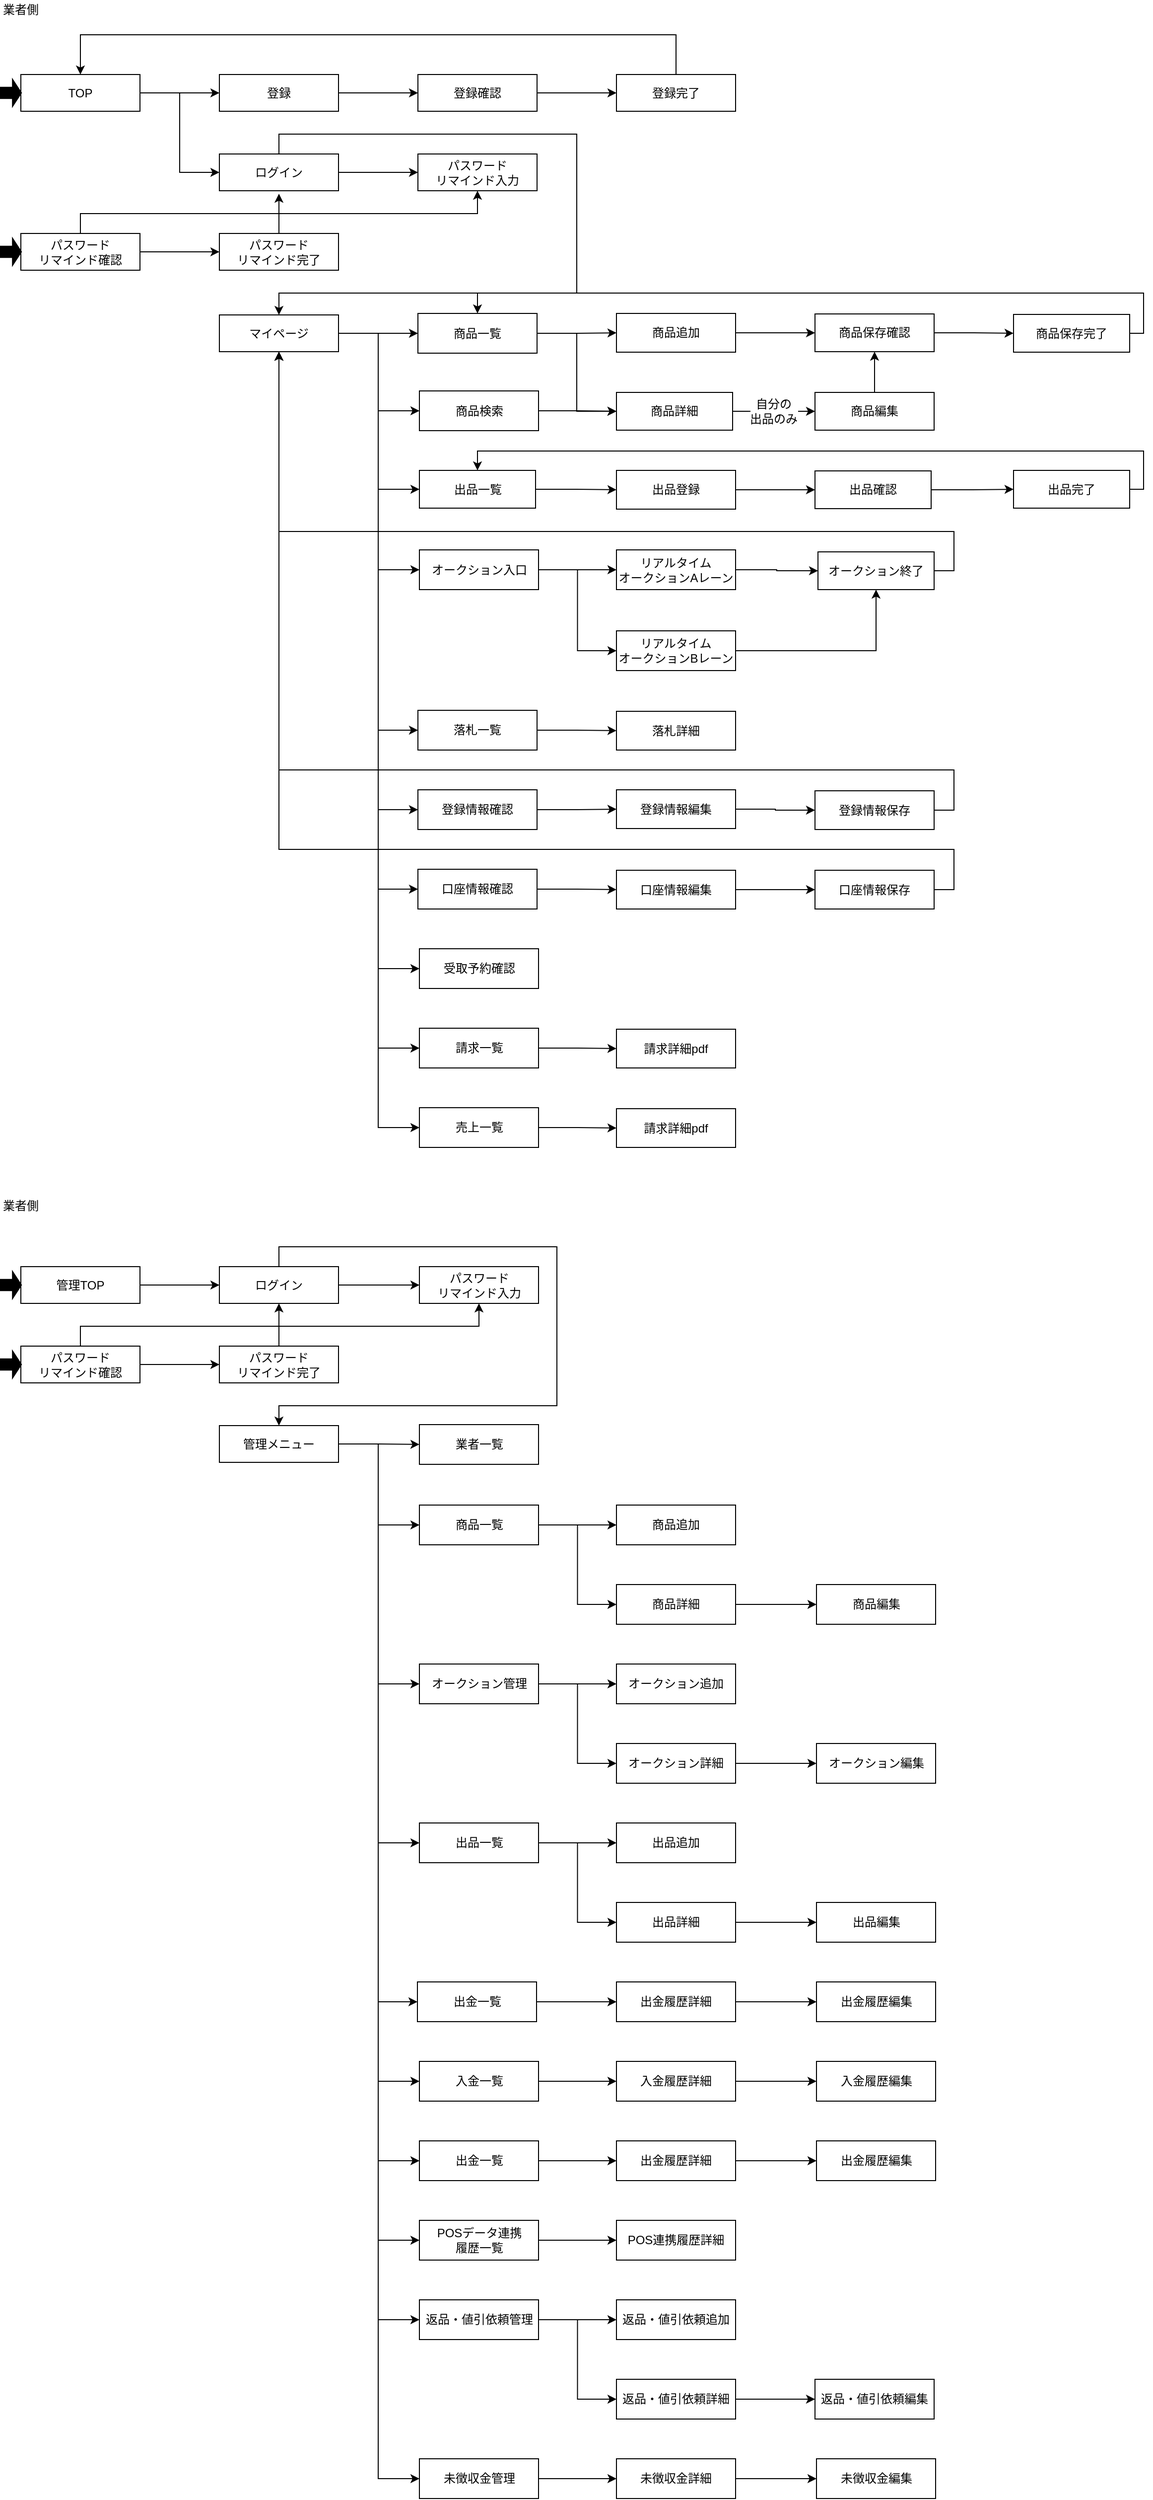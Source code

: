 <mxfile version="11.2.4" type="github" pages="1"><diagram id="y9-AY8FtYVWBIRDVgu3q" name="Page-1"><mxGraphModel dx="1113" dy="754" grid="1" gridSize="10" guides="1" tooltips="1" connect="1" arrows="1" fold="1" page="1" pageScale="1" pageWidth="1169" pageHeight="826" math="0" shadow="0"><root><mxCell id="0"/><mxCell id="1" parent="0"/><mxCell id="uF_Y0B79j9FDdWja12vl-38" style="edgeStyle=orthogonalEdgeStyle;rounded=0;orthogonalLoop=1;jettySize=auto;html=1;entryX=0;entryY=0.5;entryDx=0;entryDy=0;" edge="1" parent="1" source="uF_Y0B79j9FDdWja12vl-1" target="uF_Y0B79j9FDdWja12vl-4"><mxGeometry relative="1" as="geometry"/></mxCell><mxCell id="uF_Y0B79j9FDdWja12vl-55" style="edgeStyle=orthogonalEdgeStyle;rounded=0;orthogonalLoop=1;jettySize=auto;html=1;entryX=0;entryY=0.5;entryDx=0;entryDy=0;" edge="1" parent="1" source="uF_Y0B79j9FDdWja12vl-1" target="uF_Y0B79j9FDdWja12vl-41"><mxGeometry relative="1" as="geometry"><Array as="points"><mxPoint x="400" y="340"/><mxPoint x="400" y="498"/></Array></mxGeometry></mxCell><mxCell id="uF_Y0B79j9FDdWja12vl-66" style="edgeStyle=orthogonalEdgeStyle;rounded=0;orthogonalLoop=1;jettySize=auto;html=1;entryX=0;entryY=0.5;entryDx=0;entryDy=0;" edge="1" parent="1" source="uF_Y0B79j9FDdWja12vl-1" target="uF_Y0B79j9FDdWja12vl-65"><mxGeometry relative="1" as="geometry"><Array as="points"><mxPoint x="400" y="340"/><mxPoint x="400" y="740"/></Array></mxGeometry></mxCell><mxCell id="uF_Y0B79j9FDdWja12vl-79" style="edgeStyle=orthogonalEdgeStyle;rounded=0;orthogonalLoop=1;jettySize=auto;html=1;entryX=0;entryY=0.5;entryDx=0;entryDy=0;" edge="1" parent="1" source="uF_Y0B79j9FDdWja12vl-1" target="uF_Y0B79j9FDdWja12vl-70"><mxGeometry relative="1" as="geometry"><Array as="points"><mxPoint x="400" y="340"/><mxPoint x="400" y="579"/></Array></mxGeometry></mxCell><mxCell id="uF_Y0B79j9FDdWja12vl-81" style="edgeStyle=orthogonalEdgeStyle;rounded=0;orthogonalLoop=1;jettySize=auto;html=1;entryX=0;entryY=0.5;entryDx=0;entryDy=0;" edge="1" parent="1" source="uF_Y0B79j9FDdWja12vl-1" target="uF_Y0B79j9FDdWja12vl-80"><mxGeometry relative="1" as="geometry"/></mxCell><mxCell id="uF_Y0B79j9FDdWja12vl-93" style="edgeStyle=orthogonalEdgeStyle;rounded=0;orthogonalLoop=1;jettySize=auto;html=1;entryX=0;entryY=0.5;entryDx=0;entryDy=0;" edge="1" parent="1" source="uF_Y0B79j9FDdWja12vl-1" target="uF_Y0B79j9FDdWja12vl-87"><mxGeometry relative="1" as="geometry"/></mxCell><mxCell id="uF_Y0B79j9FDdWja12vl-99" style="edgeStyle=orthogonalEdgeStyle;rounded=0;orthogonalLoop=1;jettySize=auto;html=1;entryX=0;entryY=0.5;entryDx=0;entryDy=0;" edge="1" parent="1" source="uF_Y0B79j9FDdWja12vl-1" target="uF_Y0B79j9FDdWja12vl-98"><mxGeometry relative="1" as="geometry"><Array as="points"><mxPoint x="400" y="340"/><mxPoint x="400" y="980"/></Array></mxGeometry></mxCell><mxCell id="uF_Y0B79j9FDdWja12vl-103" style="edgeStyle=orthogonalEdgeStyle;rounded=0;orthogonalLoop=1;jettySize=auto;html=1;entryX=0;entryY=0.5;entryDx=0;entryDy=0;" edge="1" parent="1" source="uF_Y0B79j9FDdWja12vl-1" target="uF_Y0B79j9FDdWja12vl-100"><mxGeometry relative="1" as="geometry"><Array as="points"><mxPoint x="400" y="340"/><mxPoint x="400" y="1060"/></Array></mxGeometry></mxCell><mxCell id="uF_Y0B79j9FDdWja12vl-107" style="edgeStyle=orthogonalEdgeStyle;rounded=0;orthogonalLoop=1;jettySize=auto;html=1;entryX=0;entryY=0.5;entryDx=0;entryDy=0;" edge="1" parent="1" source="uF_Y0B79j9FDdWja12vl-1" target="uF_Y0B79j9FDdWja12vl-104"><mxGeometry relative="1" as="geometry"><Array as="points"><mxPoint x="400" y="340"/><mxPoint x="400" y="1140"/></Array></mxGeometry></mxCell><mxCell id="uF_Y0B79j9FDdWja12vl-110" style="edgeStyle=orthogonalEdgeStyle;rounded=0;orthogonalLoop=1;jettySize=auto;html=1;entryX=0;entryY=0.5;entryDx=0;entryDy=0;" edge="1" parent="1" source="uF_Y0B79j9FDdWja12vl-1" target="uF_Y0B79j9FDdWja12vl-108"><mxGeometry relative="1" as="geometry"><Array as="points"><mxPoint x="400" y="340"/><mxPoint x="400" y="419"/></Array></mxGeometry></mxCell><mxCell id="uF_Y0B79j9FDdWja12vl-1" value="マイページ" style="whiteSpace=wrap;html=1;" vertex="1" parent="1"><mxGeometry x="240" y="322" width="120" height="37" as="geometry"/></mxCell><mxCell id="uF_Y0B79j9FDdWja12vl-50" style="edgeStyle=orthogonalEdgeStyle;rounded=0;orthogonalLoop=1;jettySize=auto;html=1;entryX=0;entryY=0.5;entryDx=0;entryDy=0;" edge="1" parent="1" source="uF_Y0B79j9FDdWja12vl-3" target="uF_Y0B79j9FDdWja12vl-49"><mxGeometry relative="1" as="geometry"/></mxCell><mxCell id="uF_Y0B79j9FDdWja12vl-113" value="自分の&lt;br&gt;出品のみ" style="text;html=1;resizable=0;points=[];align=center;verticalAlign=middle;labelBackgroundColor=#ffffff;" vertex="1" connectable="0" parent="uF_Y0B79j9FDdWja12vl-50"><mxGeometry x="0.007" y="-6" relative="1" as="geometry"><mxPoint x="-1" y="-6" as="offset"/></mxGeometry></mxCell><mxCell id="uF_Y0B79j9FDdWja12vl-3" value="商品詳細" style="whiteSpace=wrap;html=1;" vertex="1" parent="1"><mxGeometry x="640" y="400" width="117" height="38" as="geometry"/></mxCell><mxCell id="uF_Y0B79j9FDdWja12vl-39" style="edgeStyle=orthogonalEdgeStyle;rounded=0;orthogonalLoop=1;jettySize=auto;html=1;entryX=0;entryY=0.5;entryDx=0;entryDy=0;" edge="1" parent="1" source="uF_Y0B79j9FDdWja12vl-4" target="uF_Y0B79j9FDdWja12vl-5"><mxGeometry relative="1" as="geometry"/></mxCell><mxCell id="uF_Y0B79j9FDdWja12vl-40" style="edgeStyle=orthogonalEdgeStyle;rounded=0;orthogonalLoop=1;jettySize=auto;html=1;entryX=0;entryY=0.5;entryDx=0;entryDy=0;" edge="1" parent="1" source="uF_Y0B79j9FDdWja12vl-4" target="uF_Y0B79j9FDdWja12vl-3"><mxGeometry relative="1" as="geometry"/></mxCell><mxCell id="uF_Y0B79j9FDdWja12vl-4" value="商品一覧" style="whiteSpace=wrap;html=1;" vertex="1" parent="1"><mxGeometry x="440" y="320.5" width="120" height="40" as="geometry"/></mxCell><mxCell id="uF_Y0B79j9FDdWja12vl-44" style="edgeStyle=orthogonalEdgeStyle;rounded=0;orthogonalLoop=1;jettySize=auto;html=1;entryX=0;entryY=0.5;entryDx=0;entryDy=0;" edge="1" parent="1" source="uF_Y0B79j9FDdWja12vl-5" target="uF_Y0B79j9FDdWja12vl-42"><mxGeometry relative="1" as="geometry"/></mxCell><mxCell id="uF_Y0B79j9FDdWja12vl-5" value="商品追加" style="whiteSpace=wrap;html=1;" vertex="1" parent="1"><mxGeometry x="640" y="320.5" width="120" height="39" as="geometry"/></mxCell><mxCell id="uF_Y0B79j9FDdWja12vl-12" value="業者側" style="text;html=1;resizable=0;points=[];autosize=1;align=left;verticalAlign=top;spacingTop=-4;" vertex="1" parent="1"><mxGeometry x="20" y="5" width="50" height="20" as="geometry"/></mxCell><mxCell id="uF_Y0B79j9FDdWja12vl-25" style="edgeStyle=orthogonalEdgeStyle;rounded=0;orthogonalLoop=1;jettySize=auto;html=1;entryX=0;entryY=0.5;entryDx=0;entryDy=0;" edge="1" parent="1" source="uF_Y0B79j9FDdWja12vl-13" target="uF_Y0B79j9FDdWja12vl-16"><mxGeometry relative="1" as="geometry"/></mxCell><mxCell id="uF_Y0B79j9FDdWja12vl-33" style="edgeStyle=orthogonalEdgeStyle;rounded=0;orthogonalLoop=1;jettySize=auto;html=1;entryX=0.5;entryY=0;entryDx=0;entryDy=0;" edge="1" parent="1" source="uF_Y0B79j9FDdWja12vl-13" target="uF_Y0B79j9FDdWja12vl-1"><mxGeometry relative="1" as="geometry"><Array as="points"><mxPoint x="300" y="140"/><mxPoint x="600" y="140"/><mxPoint x="600" y="300"/><mxPoint x="300" y="300"/></Array></mxGeometry></mxCell><mxCell id="uF_Y0B79j9FDdWja12vl-13" value="ログイン" style="whiteSpace=wrap;html=1;" vertex="1" parent="1"><mxGeometry x="240" y="160" width="120" height="37" as="geometry"/></mxCell><mxCell id="uF_Y0B79j9FDdWja12vl-19" style="edgeStyle=orthogonalEdgeStyle;rounded=0;orthogonalLoop=1;jettySize=auto;html=1;entryX=0;entryY=0.5;entryDx=0;entryDy=0;" edge="1" parent="1" source="uF_Y0B79j9FDdWja12vl-14" target="uF_Y0B79j9FDdWja12vl-17"><mxGeometry relative="1" as="geometry"/></mxCell><mxCell id="uF_Y0B79j9FDdWja12vl-14" value="登録" style="whiteSpace=wrap;html=1;" vertex="1" parent="1"><mxGeometry x="240" y="80" width="120" height="37" as="geometry"/></mxCell><mxCell id="uF_Y0B79j9FDdWja12vl-16" value="パスワード&lt;br&gt;リマインド入力" style="whiteSpace=wrap;html=1;" vertex="1" parent="1"><mxGeometry x="440" y="160" width="120" height="37" as="geometry"/></mxCell><mxCell id="uF_Y0B79j9FDdWja12vl-20" style="edgeStyle=orthogonalEdgeStyle;rounded=0;orthogonalLoop=1;jettySize=auto;html=1;entryX=0;entryY=0.5;entryDx=0;entryDy=0;" edge="1" parent="1" source="uF_Y0B79j9FDdWja12vl-17" target="uF_Y0B79j9FDdWja12vl-18"><mxGeometry relative="1" as="geometry"/></mxCell><mxCell id="uF_Y0B79j9FDdWja12vl-17" value="登録確認" style="whiteSpace=wrap;html=1;" vertex="1" parent="1"><mxGeometry x="440" y="80" width="120" height="37" as="geometry"/></mxCell><mxCell id="uF_Y0B79j9FDdWja12vl-27" style="edgeStyle=orthogonalEdgeStyle;rounded=0;orthogonalLoop=1;jettySize=auto;html=1;entryX=0.5;entryY=0;entryDx=0;entryDy=0;" edge="1" parent="1" source="uF_Y0B79j9FDdWja12vl-18" target="uF_Y0B79j9FDdWja12vl-22"><mxGeometry relative="1" as="geometry"><Array as="points"><mxPoint x="700" y="40"/><mxPoint x="100" y="40"/></Array></mxGeometry></mxCell><mxCell id="uF_Y0B79j9FDdWja12vl-18" value="登録完了" style="whiteSpace=wrap;html=1;" vertex="1" parent="1"><mxGeometry x="640" y="80" width="120" height="37" as="geometry"/></mxCell><mxCell id="uF_Y0B79j9FDdWja12vl-23" style="edgeStyle=orthogonalEdgeStyle;rounded=0;orthogonalLoop=1;jettySize=auto;html=1;entryX=0;entryY=0.5;entryDx=0;entryDy=0;" edge="1" parent="1" source="uF_Y0B79j9FDdWja12vl-22" target="uF_Y0B79j9FDdWja12vl-14"><mxGeometry relative="1" as="geometry"/></mxCell><mxCell id="uF_Y0B79j9FDdWja12vl-24" style="edgeStyle=orthogonalEdgeStyle;rounded=0;orthogonalLoop=1;jettySize=auto;html=1;entryX=0;entryY=0.5;entryDx=0;entryDy=0;" edge="1" parent="1" source="uF_Y0B79j9FDdWja12vl-22" target="uF_Y0B79j9FDdWja12vl-13"><mxGeometry relative="1" as="geometry"/></mxCell><mxCell id="uF_Y0B79j9FDdWja12vl-22" value="TOP" style="whiteSpace=wrap;html=1;" vertex="1" parent="1"><mxGeometry x="40" y="80" width="120" height="37" as="geometry"/></mxCell><mxCell id="uF_Y0B79j9FDdWja12vl-29" style="edgeStyle=orthogonalEdgeStyle;rounded=0;orthogonalLoop=1;jettySize=auto;html=1;entryX=0.5;entryY=1;entryDx=0;entryDy=0;" edge="1" parent="1" source="uF_Y0B79j9FDdWja12vl-26" target="uF_Y0B79j9FDdWja12vl-16"><mxGeometry relative="1" as="geometry"><Array as="points"><mxPoint x="100" y="220"/><mxPoint x="500" y="220"/></Array></mxGeometry></mxCell><mxCell id="uF_Y0B79j9FDdWja12vl-35" style="edgeStyle=orthogonalEdgeStyle;rounded=0;orthogonalLoop=1;jettySize=auto;html=1;entryX=0;entryY=0.5;entryDx=0;entryDy=0;" edge="1" parent="1" source="uF_Y0B79j9FDdWja12vl-26" target="uF_Y0B79j9FDdWja12vl-34"><mxGeometry relative="1" as="geometry"/></mxCell><mxCell id="uF_Y0B79j9FDdWja12vl-26" value="パスワード&lt;br&gt;リマインド確認" style="whiteSpace=wrap;html=1;" vertex="1" parent="1"><mxGeometry x="40" y="240" width="120" height="37" as="geometry"/></mxCell><mxCell id="uF_Y0B79j9FDdWja12vl-36" style="edgeStyle=orthogonalEdgeStyle;rounded=0;orthogonalLoop=1;jettySize=auto;html=1;" edge="1" parent="1" source="uF_Y0B79j9FDdWja12vl-34"><mxGeometry relative="1" as="geometry"><mxPoint x="300" y="200" as="targetPoint"/></mxGeometry></mxCell><mxCell id="uF_Y0B79j9FDdWja12vl-34" value="パスワード&lt;br&gt;リマインド完了" style="whiteSpace=wrap;html=1;" vertex="1" parent="1"><mxGeometry x="240" y="240" width="120" height="37" as="geometry"/></mxCell><mxCell id="uF_Y0B79j9FDdWja12vl-59" style="edgeStyle=orthogonalEdgeStyle;rounded=0;orthogonalLoop=1;jettySize=auto;html=1;entryX=0;entryY=0.5;entryDx=0;entryDy=0;" edge="1" parent="1" source="uF_Y0B79j9FDdWja12vl-41" target="uF_Y0B79j9FDdWja12vl-56"><mxGeometry relative="1" as="geometry"/></mxCell><mxCell id="uF_Y0B79j9FDdWja12vl-41" value="出品一覧" style="whiteSpace=wrap;html=1;" vertex="1" parent="1"><mxGeometry x="441.5" y="478.5" width="117" height="38" as="geometry"/></mxCell><mxCell id="uF_Y0B79j9FDdWja12vl-45" style="edgeStyle=orthogonalEdgeStyle;rounded=0;orthogonalLoop=1;jettySize=auto;html=1;entryX=0;entryY=0.5;entryDx=0;entryDy=0;" edge="1" parent="1" source="uF_Y0B79j9FDdWja12vl-42" target="uF_Y0B79j9FDdWja12vl-43"><mxGeometry relative="1" as="geometry"/></mxCell><mxCell id="uF_Y0B79j9FDdWja12vl-42" value="商品保存確認" style="whiteSpace=wrap;html=1;" vertex="1" parent="1"><mxGeometry x="840" y="321" width="120" height="38" as="geometry"/></mxCell><mxCell id="uF_Y0B79j9FDdWja12vl-47" style="edgeStyle=orthogonalEdgeStyle;rounded=0;orthogonalLoop=1;jettySize=auto;html=1;entryX=0.5;entryY=0;entryDx=0;entryDy=0;" edge="1" parent="1" source="uF_Y0B79j9FDdWja12vl-43" target="uF_Y0B79j9FDdWja12vl-4"><mxGeometry relative="1" as="geometry"><Array as="points"><mxPoint x="1171" y="340"/><mxPoint x="1171" y="300"/><mxPoint x="500" y="300"/></Array></mxGeometry></mxCell><mxCell id="uF_Y0B79j9FDdWja12vl-43" value="商品保存完了" style="whiteSpace=wrap;html=1;" vertex="1" parent="1"><mxGeometry x="1040" y="321.5" width="117" height="38" as="geometry"/></mxCell><mxCell id="uF_Y0B79j9FDdWja12vl-51" style="edgeStyle=orthogonalEdgeStyle;rounded=0;orthogonalLoop=1;jettySize=auto;html=1;" edge="1" parent="1" source="uF_Y0B79j9FDdWja12vl-49" target="uF_Y0B79j9FDdWja12vl-42"><mxGeometry relative="1" as="geometry"/></mxCell><mxCell id="uF_Y0B79j9FDdWja12vl-49" value="商品編集" style="whiteSpace=wrap;html=1;" vertex="1" parent="1"><mxGeometry x="840" y="400" width="120" height="38" as="geometry"/></mxCell><mxCell id="uF_Y0B79j9FDdWja12vl-60" style="edgeStyle=orthogonalEdgeStyle;rounded=0;orthogonalLoop=1;jettySize=auto;html=1;entryX=0;entryY=0.5;entryDx=0;entryDy=0;" edge="1" parent="1" source="uF_Y0B79j9FDdWja12vl-56" target="uF_Y0B79j9FDdWja12vl-57"><mxGeometry relative="1" as="geometry"/></mxCell><mxCell id="uF_Y0B79j9FDdWja12vl-56" value="出品登録" style="whiteSpace=wrap;html=1;" vertex="1" parent="1"><mxGeometry x="640" y="478.5" width="120" height="39" as="geometry"/></mxCell><mxCell id="uF_Y0B79j9FDdWja12vl-61" style="edgeStyle=orthogonalEdgeStyle;rounded=0;orthogonalLoop=1;jettySize=auto;html=1;entryX=0;entryY=0.5;entryDx=0;entryDy=0;" edge="1" parent="1" source="uF_Y0B79j9FDdWja12vl-57" target="uF_Y0B79j9FDdWja12vl-58"><mxGeometry relative="1" as="geometry"/></mxCell><mxCell id="uF_Y0B79j9FDdWja12vl-57" value="出品確認" style="whiteSpace=wrap;html=1;" vertex="1" parent="1"><mxGeometry x="840" y="479" width="117" height="38" as="geometry"/></mxCell><mxCell id="uF_Y0B79j9FDdWja12vl-63" style="edgeStyle=orthogonalEdgeStyle;rounded=0;orthogonalLoop=1;jettySize=auto;html=1;entryX=0.5;entryY=0;entryDx=0;entryDy=0;" edge="1" parent="1" source="uF_Y0B79j9FDdWja12vl-58" target="uF_Y0B79j9FDdWja12vl-41"><mxGeometry relative="1" as="geometry"><Array as="points"><mxPoint x="1171" y="498"/><mxPoint x="1171" y="459"/><mxPoint x="500" y="459"/></Array></mxGeometry></mxCell><mxCell id="uF_Y0B79j9FDdWja12vl-58" value="出品完了" style="whiteSpace=wrap;html=1;" vertex="1" parent="1"><mxGeometry x="1040" y="478.5" width="117" height="38" as="geometry"/></mxCell><mxCell id="uF_Y0B79j9FDdWja12vl-68" style="edgeStyle=orthogonalEdgeStyle;rounded=0;orthogonalLoop=1;jettySize=auto;html=1;entryX=0;entryY=0.5;entryDx=0;entryDy=0;" edge="1" parent="1" source="uF_Y0B79j9FDdWja12vl-65" target="uF_Y0B79j9FDdWja12vl-67"><mxGeometry relative="1" as="geometry"/></mxCell><mxCell id="uF_Y0B79j9FDdWja12vl-65" value="落札一覧" style="whiteSpace=wrap;html=1;" vertex="1" parent="1"><mxGeometry x="440" y="720" width="120" height="40" as="geometry"/></mxCell><mxCell id="uF_Y0B79j9FDdWja12vl-67" value="落札詳細" style="whiteSpace=wrap;html=1;" vertex="1" parent="1"><mxGeometry x="640" y="721" width="120" height="39" as="geometry"/></mxCell><mxCell id="uF_Y0B79j9FDdWja12vl-73" style="edgeStyle=orthogonalEdgeStyle;rounded=0;orthogonalLoop=1;jettySize=auto;html=1;entryX=0;entryY=0.5;entryDx=0;entryDy=0;" edge="1" parent="1" source="uF_Y0B79j9FDdWja12vl-70" target="uF_Y0B79j9FDdWja12vl-71"><mxGeometry relative="1" as="geometry"/></mxCell><mxCell id="uF_Y0B79j9FDdWja12vl-74" style="edgeStyle=orthogonalEdgeStyle;rounded=0;orthogonalLoop=1;jettySize=auto;html=1;entryX=0;entryY=0.5;entryDx=0;entryDy=0;" edge="1" parent="1" source="uF_Y0B79j9FDdWja12vl-70" target="uF_Y0B79j9FDdWja12vl-72"><mxGeometry relative="1" as="geometry"/></mxCell><mxCell id="uF_Y0B79j9FDdWja12vl-70" value="オークション入口" style="whiteSpace=wrap;html=1;" vertex="1" parent="1"><mxGeometry x="441.5" y="558.5" width="120" height="40" as="geometry"/></mxCell><mxCell id="uF_Y0B79j9FDdWja12vl-76" style="edgeStyle=orthogonalEdgeStyle;rounded=0;orthogonalLoop=1;jettySize=auto;html=1;entryX=0;entryY=0.5;entryDx=0;entryDy=0;" edge="1" parent="1" source="uF_Y0B79j9FDdWja12vl-71" target="uF_Y0B79j9FDdWja12vl-75"><mxGeometry relative="1" as="geometry"/></mxCell><mxCell id="uF_Y0B79j9FDdWja12vl-71" value="リアルタイム&lt;br&gt;オークションAレーン" style="whiteSpace=wrap;html=1;" vertex="1" parent="1"><mxGeometry x="640" y="558.5" width="120" height="40" as="geometry"/></mxCell><mxCell id="uF_Y0B79j9FDdWja12vl-77" style="edgeStyle=orthogonalEdgeStyle;rounded=0;orthogonalLoop=1;jettySize=auto;html=1;" edge="1" parent="1" source="uF_Y0B79j9FDdWja12vl-72" target="uF_Y0B79j9FDdWja12vl-75"><mxGeometry relative="1" as="geometry"/></mxCell><mxCell id="uF_Y0B79j9FDdWja12vl-72" value="リアルタイム&lt;br&gt;オークションBレーン" style="whiteSpace=wrap;html=1;" vertex="1" parent="1"><mxGeometry x="640" y="640" width="120" height="40" as="geometry"/></mxCell><mxCell id="uF_Y0B79j9FDdWja12vl-78" style="edgeStyle=orthogonalEdgeStyle;rounded=0;orthogonalLoop=1;jettySize=auto;html=1;" edge="1" parent="1" source="uF_Y0B79j9FDdWja12vl-75" target="uF_Y0B79j9FDdWja12vl-1"><mxGeometry relative="1" as="geometry"><Array as="points"><mxPoint x="980" y="579"/><mxPoint x="980" y="540"/><mxPoint x="300" y="540"/></Array></mxGeometry></mxCell><mxCell id="uF_Y0B79j9FDdWja12vl-75" value="オークション終了" style="whiteSpace=wrap;html=1;" vertex="1" parent="1"><mxGeometry x="843" y="560.5" width="117" height="38" as="geometry"/></mxCell><mxCell id="uF_Y0B79j9FDdWja12vl-83" style="edgeStyle=orthogonalEdgeStyle;rounded=0;orthogonalLoop=1;jettySize=auto;html=1;" edge="1" parent="1" source="uF_Y0B79j9FDdWja12vl-80" target="uF_Y0B79j9FDdWja12vl-82"><mxGeometry relative="1" as="geometry"/></mxCell><mxCell id="uF_Y0B79j9FDdWja12vl-80" value="登録情報確認" style="whiteSpace=wrap;html=1;" vertex="1" parent="1"><mxGeometry x="440" y="800" width="120" height="40" as="geometry"/></mxCell><mxCell id="uF_Y0B79j9FDdWja12vl-85" style="edgeStyle=orthogonalEdgeStyle;rounded=0;orthogonalLoop=1;jettySize=auto;html=1;entryX=0;entryY=0.5;entryDx=0;entryDy=0;" edge="1" parent="1" source="uF_Y0B79j9FDdWja12vl-82" target="uF_Y0B79j9FDdWja12vl-84"><mxGeometry relative="1" as="geometry"/></mxCell><mxCell id="uF_Y0B79j9FDdWja12vl-82" value="登録情報編集" style="whiteSpace=wrap;html=1;" vertex="1" parent="1"><mxGeometry x="640" y="800" width="120" height="39" as="geometry"/></mxCell><mxCell id="uF_Y0B79j9FDdWja12vl-86" style="edgeStyle=orthogonalEdgeStyle;rounded=0;orthogonalLoop=1;jettySize=auto;html=1;entryX=0.5;entryY=1;entryDx=0;entryDy=0;" edge="1" parent="1" source="uF_Y0B79j9FDdWja12vl-84" target="uF_Y0B79j9FDdWja12vl-1"><mxGeometry relative="1" as="geometry"><Array as="points"><mxPoint x="980" y="820"/><mxPoint x="980" y="780"/><mxPoint x="300" y="780"/></Array></mxGeometry></mxCell><mxCell id="uF_Y0B79j9FDdWja12vl-84" value="登録情報保存" style="whiteSpace=wrap;html=1;" vertex="1" parent="1"><mxGeometry x="840" y="801" width="120" height="39" as="geometry"/></mxCell><mxCell id="uF_Y0B79j9FDdWja12vl-89" style="edgeStyle=orthogonalEdgeStyle;rounded=0;orthogonalLoop=1;jettySize=auto;html=1;entryX=0;entryY=0.5;entryDx=0;entryDy=0;" edge="1" parent="1" source="uF_Y0B79j9FDdWja12vl-87" target="uF_Y0B79j9FDdWja12vl-88"><mxGeometry relative="1" as="geometry"/></mxCell><mxCell id="uF_Y0B79j9FDdWja12vl-87" value="口座情報確認" style="whiteSpace=wrap;html=1;" vertex="1" parent="1"><mxGeometry x="440" y="880" width="120" height="40" as="geometry"/></mxCell><mxCell id="uF_Y0B79j9FDdWja12vl-91" style="edgeStyle=orthogonalEdgeStyle;rounded=0;orthogonalLoop=1;jettySize=auto;html=1;entryX=0;entryY=0.5;entryDx=0;entryDy=0;" edge="1" parent="1" source="uF_Y0B79j9FDdWja12vl-88" target="uF_Y0B79j9FDdWja12vl-90"><mxGeometry relative="1" as="geometry"/></mxCell><mxCell id="uF_Y0B79j9FDdWja12vl-88" value="口座情報編集" style="whiteSpace=wrap;html=1;" vertex="1" parent="1"><mxGeometry x="640" y="881" width="120" height="39" as="geometry"/></mxCell><mxCell id="uF_Y0B79j9FDdWja12vl-92" style="edgeStyle=orthogonalEdgeStyle;rounded=0;orthogonalLoop=1;jettySize=auto;html=1;" edge="1" parent="1" source="uF_Y0B79j9FDdWja12vl-90" target="uF_Y0B79j9FDdWja12vl-1"><mxGeometry relative="1" as="geometry"><Array as="points"><mxPoint x="980" y="900"/><mxPoint x="980" y="860"/><mxPoint x="300" y="860"/></Array></mxGeometry></mxCell><mxCell id="uF_Y0B79j9FDdWja12vl-90" value="口座情報保存" style="whiteSpace=wrap;html=1;" vertex="1" parent="1"><mxGeometry x="840" y="881" width="120" height="39" as="geometry"/></mxCell><mxCell id="uF_Y0B79j9FDdWja12vl-95" value="" style="shape=mxgraph.arrows.arrow_right;html=1;verticalLabelPosition=bottom;verticalAlign=top;strokeWidth=2;strokeColor=#000000;fillColor=#000000;" vertex="1" parent="1"><mxGeometry x="20" y="86.5" width="20" height="24" as="geometry"/></mxCell><mxCell id="uF_Y0B79j9FDdWja12vl-97" value="" style="shape=mxgraph.arrows.arrow_right;html=1;verticalLabelPosition=bottom;verticalAlign=top;strokeWidth=2;strokeColor=#000000;fillColor=#000000;" vertex="1" parent="1"><mxGeometry x="20" y="246.5" width="20" height="24" as="geometry"/></mxCell><mxCell id="uF_Y0B79j9FDdWja12vl-98" value="受取予約確認" style="whiteSpace=wrap;html=1;" vertex="1" parent="1"><mxGeometry x="441.5" y="960" width="120" height="40" as="geometry"/></mxCell><mxCell id="uF_Y0B79j9FDdWja12vl-102" style="edgeStyle=orthogonalEdgeStyle;rounded=0;orthogonalLoop=1;jettySize=auto;html=1;entryX=0;entryY=0.5;entryDx=0;entryDy=0;" edge="1" parent="1" source="uF_Y0B79j9FDdWja12vl-100" target="uF_Y0B79j9FDdWja12vl-101"><mxGeometry relative="1" as="geometry"/></mxCell><mxCell id="uF_Y0B79j9FDdWja12vl-100" value="請求一覧" style="whiteSpace=wrap;html=1;" vertex="1" parent="1"><mxGeometry x="441.5" y="1040" width="120" height="40" as="geometry"/></mxCell><mxCell id="uF_Y0B79j9FDdWja12vl-101" value="請求詳細pdf" style="whiteSpace=wrap;html=1;" vertex="1" parent="1"><mxGeometry x="640" y="1041" width="120" height="39" as="geometry"/></mxCell><mxCell id="uF_Y0B79j9FDdWja12vl-106" style="edgeStyle=orthogonalEdgeStyle;rounded=0;orthogonalLoop=1;jettySize=auto;html=1;entryX=0;entryY=0.5;entryDx=0;entryDy=0;" edge="1" parent="1" source="uF_Y0B79j9FDdWja12vl-104" target="uF_Y0B79j9FDdWja12vl-105"><mxGeometry relative="1" as="geometry"/></mxCell><mxCell id="uF_Y0B79j9FDdWja12vl-104" value="売上一覧" style="whiteSpace=wrap;html=1;" vertex="1" parent="1"><mxGeometry x="441.5" y="1120" width="120" height="40" as="geometry"/></mxCell><mxCell id="uF_Y0B79j9FDdWja12vl-105" value="請求詳細pdf" style="whiteSpace=wrap;html=1;" vertex="1" parent="1"><mxGeometry x="640" y="1121" width="120" height="39" as="geometry"/></mxCell><mxCell id="uF_Y0B79j9FDdWja12vl-109" style="edgeStyle=orthogonalEdgeStyle;rounded=0;orthogonalLoop=1;jettySize=auto;html=1;entryX=0;entryY=0.5;entryDx=0;entryDy=0;" edge="1" parent="1" source="uF_Y0B79j9FDdWja12vl-108" target="uF_Y0B79j9FDdWja12vl-3"><mxGeometry relative="1" as="geometry"/></mxCell><mxCell id="uF_Y0B79j9FDdWja12vl-108" value="商品検索" style="whiteSpace=wrap;html=1;" vertex="1" parent="1"><mxGeometry x="441.5" y="398.5" width="120" height="40" as="geometry"/></mxCell><mxCell id="uF_Y0B79j9FDdWja12vl-114" value="業者側" style="text;html=1;resizable=0;points=[];autosize=1;align=left;verticalAlign=top;spacingTop=-4;" vertex="1" parent="1"><mxGeometry x="20" y="1209" width="50" height="20" as="geometry"/></mxCell><mxCell id="uF_Y0B79j9FDdWja12vl-119" style="edgeStyle=orthogonalEdgeStyle;rounded=0;orthogonalLoop=1;jettySize=auto;html=1;entryX=0;entryY=0.5;entryDx=0;entryDy=0;" edge="1" parent="1" source="uF_Y0B79j9FDdWja12vl-116" target="uF_Y0B79j9FDdWja12vl-118"><mxGeometry relative="1" as="geometry"/></mxCell><mxCell id="uF_Y0B79j9FDdWja12vl-116" value="管理TOP" style="whiteSpace=wrap;html=1;" vertex="1" parent="1"><mxGeometry x="40" y="1280" width="120" height="37" as="geometry"/></mxCell><mxCell id="uF_Y0B79j9FDdWja12vl-117" value="" style="shape=mxgraph.arrows.arrow_right;html=1;verticalLabelPosition=bottom;verticalAlign=top;strokeWidth=2;strokeColor=#000000;fillColor=#000000;" vertex="1" parent="1"><mxGeometry x="20" y="1286.5" width="20" height="24" as="geometry"/></mxCell><mxCell id="uF_Y0B79j9FDdWja12vl-121" style="edgeStyle=orthogonalEdgeStyle;rounded=0;orthogonalLoop=1;jettySize=auto;html=1;entryX=0;entryY=0.5;entryDx=0;entryDy=0;" edge="1" parent="1" source="uF_Y0B79j9FDdWja12vl-118" target="uF_Y0B79j9FDdWja12vl-120"><mxGeometry relative="1" as="geometry"/></mxCell><mxCell id="uF_Y0B79j9FDdWja12vl-130" style="edgeStyle=orthogonalEdgeStyle;rounded=0;orthogonalLoop=1;jettySize=auto;html=1;entryX=0.5;entryY=0;entryDx=0;entryDy=0;" edge="1" parent="1" source="uF_Y0B79j9FDdWja12vl-118" target="uF_Y0B79j9FDdWja12vl-129"><mxGeometry relative="1" as="geometry"><Array as="points"><mxPoint x="300" y="1260"/><mxPoint x="580" y="1260"/><mxPoint x="580" y="1420"/><mxPoint x="300" y="1420"/></Array></mxGeometry></mxCell><mxCell id="uF_Y0B79j9FDdWja12vl-118" value="ログイン" style="whiteSpace=wrap;html=1;" vertex="1" parent="1"><mxGeometry x="240" y="1280" width="120" height="37" as="geometry"/></mxCell><mxCell id="uF_Y0B79j9FDdWja12vl-120" value="パスワード&lt;br&gt;リマインド入力" style="whiteSpace=wrap;html=1;" vertex="1" parent="1"><mxGeometry x="441.5" y="1280" width="120" height="37" as="geometry"/></mxCell><mxCell id="uF_Y0B79j9FDdWja12vl-122" style="edgeStyle=orthogonalEdgeStyle;rounded=0;orthogonalLoop=1;jettySize=auto;html=1;entryX=0;entryY=0.5;entryDx=0;entryDy=0;" edge="1" parent="1" source="uF_Y0B79j9FDdWja12vl-123" target="uF_Y0B79j9FDdWja12vl-124"><mxGeometry relative="1" as="geometry"/></mxCell><mxCell id="uF_Y0B79j9FDdWja12vl-128" style="edgeStyle=orthogonalEdgeStyle;rounded=0;orthogonalLoop=1;jettySize=auto;html=1;entryX=0.5;entryY=1;entryDx=0;entryDy=0;" edge="1" parent="1" source="uF_Y0B79j9FDdWja12vl-123" target="uF_Y0B79j9FDdWja12vl-120"><mxGeometry relative="1" as="geometry"><Array as="points"><mxPoint x="100" y="1340"/><mxPoint x="501" y="1340"/></Array></mxGeometry></mxCell><mxCell id="uF_Y0B79j9FDdWja12vl-123" value="パスワード&lt;br&gt;リマインド確認" style="whiteSpace=wrap;html=1;" vertex="1" parent="1"><mxGeometry x="40" y="1360" width="120" height="37" as="geometry"/></mxCell><mxCell id="uF_Y0B79j9FDdWja12vl-127" style="edgeStyle=orthogonalEdgeStyle;rounded=0;orthogonalLoop=1;jettySize=auto;html=1;entryX=0.5;entryY=1;entryDx=0;entryDy=0;" edge="1" parent="1" source="uF_Y0B79j9FDdWja12vl-124" target="uF_Y0B79j9FDdWja12vl-118"><mxGeometry relative="1" as="geometry"/></mxCell><mxCell id="uF_Y0B79j9FDdWja12vl-124" value="パスワード&lt;br&gt;リマインド完了" style="whiteSpace=wrap;html=1;" vertex="1" parent="1"><mxGeometry x="240" y="1360" width="120" height="37" as="geometry"/></mxCell><mxCell id="uF_Y0B79j9FDdWja12vl-125" value="" style="shape=mxgraph.arrows.arrow_right;html=1;verticalLabelPosition=bottom;verticalAlign=top;strokeWidth=2;strokeColor=#000000;fillColor=#000000;" vertex="1" parent="1"><mxGeometry x="20" y="1366.5" width="20" height="24" as="geometry"/></mxCell><mxCell id="uF_Y0B79j9FDdWja12vl-138" style="edgeStyle=orthogonalEdgeStyle;rounded=0;orthogonalLoop=1;jettySize=auto;html=1;entryX=0;entryY=0.5;entryDx=0;entryDy=0;" edge="1" parent="1" source="uF_Y0B79j9FDdWja12vl-129" target="uF_Y0B79j9FDdWja12vl-132"><mxGeometry relative="1" as="geometry"/></mxCell><mxCell id="uF_Y0B79j9FDdWja12vl-139" style="edgeStyle=orthogonalEdgeStyle;rounded=0;orthogonalLoop=1;jettySize=auto;html=1;entryX=0;entryY=0.5;entryDx=0;entryDy=0;" edge="1" parent="1" source="uF_Y0B79j9FDdWja12vl-129" target="uF_Y0B79j9FDdWja12vl-131"><mxGeometry relative="1" as="geometry"><Array as="points"><mxPoint x="400" y="1459"/><mxPoint x="400" y="1540"/></Array></mxGeometry></mxCell><mxCell id="uF_Y0B79j9FDdWja12vl-140" style="edgeStyle=orthogonalEdgeStyle;rounded=0;orthogonalLoop=1;jettySize=auto;html=1;entryX=0;entryY=0.5;entryDx=0;entryDy=0;" edge="1" parent="1" source="uF_Y0B79j9FDdWja12vl-129" target="uF_Y0B79j9FDdWja12vl-133"><mxGeometry relative="1" as="geometry"><Array as="points"><mxPoint x="400" y="1459"/><mxPoint x="400" y="1700"/></Array></mxGeometry></mxCell><mxCell id="uF_Y0B79j9FDdWja12vl-141" style="edgeStyle=orthogonalEdgeStyle;rounded=0;orthogonalLoop=1;jettySize=auto;html=1;entryX=0;entryY=0.5;entryDx=0;entryDy=0;" edge="1" parent="1" source="uF_Y0B79j9FDdWja12vl-129" target="uF_Y0B79j9FDdWja12vl-136"><mxGeometry relative="1" as="geometry"><Array as="points"><mxPoint x="400" y="1459"/><mxPoint x="400" y="2020"/></Array></mxGeometry></mxCell><mxCell id="uF_Y0B79j9FDdWja12vl-142" style="edgeStyle=orthogonalEdgeStyle;rounded=0;orthogonalLoop=1;jettySize=auto;html=1;entryX=0;entryY=0.5;entryDx=0;entryDy=0;" edge="1" parent="1" source="uF_Y0B79j9FDdWja12vl-129" target="uF_Y0B79j9FDdWja12vl-137"><mxGeometry relative="1" as="geometry"><Array as="points"><mxPoint x="400" y="1459"/><mxPoint x="400" y="2100"/></Array></mxGeometry></mxCell><mxCell id="uF_Y0B79j9FDdWja12vl-143" style="edgeStyle=orthogonalEdgeStyle;rounded=0;orthogonalLoop=1;jettySize=auto;html=1;entryX=0;entryY=0.5;entryDx=0;entryDy=0;" edge="1" parent="1" source="uF_Y0B79j9FDdWja12vl-129" target="uF_Y0B79j9FDdWja12vl-135"><mxGeometry relative="1" as="geometry"><Array as="points"><mxPoint x="400" y="1459"/><mxPoint x="400" y="2180"/></Array></mxGeometry></mxCell><mxCell id="uF_Y0B79j9FDdWja12vl-147" style="edgeStyle=orthogonalEdgeStyle;rounded=0;orthogonalLoop=1;jettySize=auto;html=1;entryX=0;entryY=0.5;entryDx=0;entryDy=0;" edge="1" parent="1" source="uF_Y0B79j9FDdWja12vl-129" target="uF_Y0B79j9FDdWja12vl-144"><mxGeometry relative="1" as="geometry"><Array as="points"><mxPoint x="400" y="1459"/><mxPoint x="400" y="2260"/></Array></mxGeometry></mxCell><mxCell id="uF_Y0B79j9FDdWja12vl-150" style="edgeStyle=orthogonalEdgeStyle;rounded=0;orthogonalLoop=1;jettySize=auto;html=1;entryX=0;entryY=0.5;entryDx=0;entryDy=0;" edge="1" parent="1" source="uF_Y0B79j9FDdWja12vl-129" target="uF_Y0B79j9FDdWja12vl-148"><mxGeometry relative="1" as="geometry"><mxPoint x="360" y="1660" as="targetPoint"/><Array as="points"><mxPoint x="400" y="1459"/><mxPoint x="400" y="2340"/></Array></mxGeometry></mxCell><mxCell id="uF_Y0B79j9FDdWja12vl-151" style="edgeStyle=orthogonalEdgeStyle;rounded=0;orthogonalLoop=1;jettySize=auto;html=1;entryX=0;entryY=0.5;entryDx=0;entryDy=0;" edge="1" parent="1" source="uF_Y0B79j9FDdWja12vl-129" target="uF_Y0B79j9FDdWja12vl-149"><mxGeometry relative="1" as="geometry"><Array as="points"><mxPoint x="400" y="1459"/><mxPoint x="400" y="2500"/></Array></mxGeometry></mxCell><mxCell id="uF_Y0B79j9FDdWja12vl-182" style="edgeStyle=orthogonalEdgeStyle;rounded=0;orthogonalLoop=1;jettySize=auto;html=1;entryX=0;entryY=0.5;entryDx=0;entryDy=0;" edge="1" parent="1" source="uF_Y0B79j9FDdWja12vl-129" target="uF_Y0B79j9FDdWja12vl-181"><mxGeometry relative="1" as="geometry"><Array as="points"><mxPoint x="400" y="1459"/><mxPoint x="400" y="1860"/></Array></mxGeometry></mxCell><mxCell id="uF_Y0B79j9FDdWja12vl-129" value="管理メニュー" style="whiteSpace=wrap;html=1;" vertex="1" parent="1"><mxGeometry x="240" y="1440" width="120" height="37" as="geometry"/></mxCell><mxCell id="uF_Y0B79j9FDdWja12vl-199" style="edgeStyle=orthogonalEdgeStyle;rounded=0;orthogonalLoop=1;jettySize=auto;html=1;entryX=0;entryY=0.5;entryDx=0;entryDy=0;" edge="1" parent="1" source="uF_Y0B79j9FDdWja12vl-131" target="uF_Y0B79j9FDdWja12vl-198"><mxGeometry relative="1" as="geometry"/></mxCell><mxCell id="uF_Y0B79j9FDdWja12vl-200" style="edgeStyle=orthogonalEdgeStyle;rounded=0;orthogonalLoop=1;jettySize=auto;html=1;entryX=0;entryY=0.5;entryDx=0;entryDy=0;" edge="1" parent="1" source="uF_Y0B79j9FDdWja12vl-131" target="uF_Y0B79j9FDdWja12vl-197"><mxGeometry relative="1" as="geometry"/></mxCell><mxCell id="uF_Y0B79j9FDdWja12vl-131" value="商品一覧" style="whiteSpace=wrap;html=1;" vertex="1" parent="1"><mxGeometry x="441.5" y="1520" width="120" height="40" as="geometry"/></mxCell><mxCell id="uF_Y0B79j9FDdWja12vl-132" value="業者一覧" style="whiteSpace=wrap;html=1;" vertex="1" parent="1"><mxGeometry x="441.5" y="1439" width="120" height="40" as="geometry"/></mxCell><mxCell id="uF_Y0B79j9FDdWja12vl-188" style="edgeStyle=orthogonalEdgeStyle;rounded=0;orthogonalLoop=1;jettySize=auto;html=1;entryX=0;entryY=0.5;entryDx=0;entryDy=0;" edge="1" parent="1" source="uF_Y0B79j9FDdWja12vl-133" target="uF_Y0B79j9FDdWja12vl-179"><mxGeometry relative="1" as="geometry"/></mxCell><mxCell id="uF_Y0B79j9FDdWja12vl-196" style="edgeStyle=orthogonalEdgeStyle;rounded=0;orthogonalLoop=1;jettySize=auto;html=1;entryX=0;entryY=0.5;entryDx=0;entryDy=0;" edge="1" parent="1" source="uF_Y0B79j9FDdWja12vl-133" target="uF_Y0B79j9FDdWja12vl-195"><mxGeometry relative="1" as="geometry"/></mxCell><mxCell id="uF_Y0B79j9FDdWja12vl-133" value="オークション管理" style="whiteSpace=wrap;html=1;" vertex="1" parent="1"><mxGeometry x="441.5" y="1680" width="120" height="40" as="geometry"/></mxCell><mxCell id="uF_Y0B79j9FDdWja12vl-163" style="edgeStyle=orthogonalEdgeStyle;rounded=0;orthogonalLoop=1;jettySize=auto;html=1;entryX=0;entryY=0.5;entryDx=0;entryDy=0;" edge="1" parent="1" source="uF_Y0B79j9FDdWja12vl-135" target="uF_Y0B79j9FDdWja12vl-159"><mxGeometry relative="1" as="geometry"/></mxCell><mxCell id="uF_Y0B79j9FDdWja12vl-135" value="出金一覧" style="whiteSpace=wrap;html=1;" vertex="1" parent="1"><mxGeometry x="441.5" y="2160" width="120" height="40" as="geometry"/></mxCell><mxCell id="uF_Y0B79j9FDdWja12vl-178" style="edgeStyle=orthogonalEdgeStyle;rounded=0;orthogonalLoop=1;jettySize=auto;html=1;entryX=0;entryY=0.5;entryDx=0;entryDy=0;" edge="1" parent="1" source="uF_Y0B79j9FDdWja12vl-136" target="uF_Y0B79j9FDdWja12vl-176"><mxGeometry relative="1" as="geometry"/></mxCell><mxCell id="uF_Y0B79j9FDdWja12vl-136" value="出金一覧" style="whiteSpace=wrap;html=1;" vertex="1" parent="1"><mxGeometry x="439.5" y="2000" width="120" height="40" as="geometry"/></mxCell><mxCell id="uF_Y0B79j9FDdWja12vl-165" style="edgeStyle=orthogonalEdgeStyle;rounded=0;orthogonalLoop=1;jettySize=auto;html=1;entryX=0;entryY=0.5;entryDx=0;entryDy=0;" edge="1" parent="1" source="uF_Y0B79j9FDdWja12vl-137" target="uF_Y0B79j9FDdWja12vl-164"><mxGeometry relative="1" as="geometry"/></mxCell><mxCell id="uF_Y0B79j9FDdWja12vl-137" value="入金一覧" style="whiteSpace=wrap;html=1;" vertex="1" parent="1"><mxGeometry x="441.5" y="2080" width="120" height="40" as="geometry"/></mxCell><mxCell id="uF_Y0B79j9FDdWja12vl-162" style="edgeStyle=orthogonalEdgeStyle;rounded=0;orthogonalLoop=1;jettySize=auto;html=1;entryX=0;entryY=0.5;entryDx=0;entryDy=0;" edge="1" parent="1" source="uF_Y0B79j9FDdWja12vl-144" target="uF_Y0B79j9FDdWja12vl-156"><mxGeometry relative="1" as="geometry"/></mxCell><mxCell id="uF_Y0B79j9FDdWja12vl-144" value="POSデータ連携&lt;br&gt;履歴一覧" style="whiteSpace=wrap;html=1;" vertex="1" parent="1"><mxGeometry x="441.5" y="2240" width="120" height="40" as="geometry"/></mxCell><mxCell id="uF_Y0B79j9FDdWja12vl-155" style="edgeStyle=orthogonalEdgeStyle;rounded=0;orthogonalLoop=1;jettySize=auto;html=1;entryX=0;entryY=0.5;entryDx=0;entryDy=0;" edge="1" parent="1" source="uF_Y0B79j9FDdWja12vl-148" target="uF_Y0B79j9FDdWja12vl-154"><mxGeometry relative="1" as="geometry"/></mxCell><mxCell id="uF_Y0B79j9FDdWja12vl-158" style="edgeStyle=orthogonalEdgeStyle;rounded=0;orthogonalLoop=1;jettySize=auto;html=1;entryX=0;entryY=0.5;entryDx=0;entryDy=0;" edge="1" parent="1" source="uF_Y0B79j9FDdWja12vl-148" target="uF_Y0B79j9FDdWja12vl-157"><mxGeometry relative="1" as="geometry"/></mxCell><mxCell id="uF_Y0B79j9FDdWja12vl-148" value="返品・値引依頼管理" style="whiteSpace=wrap;html=1;" vertex="1" parent="1"><mxGeometry x="441.5" y="2320" width="120" height="40" as="geometry"/></mxCell><mxCell id="uF_Y0B79j9FDdWja12vl-153" style="edgeStyle=orthogonalEdgeStyle;rounded=0;orthogonalLoop=1;jettySize=auto;html=1;entryX=0;entryY=0.5;entryDx=0;entryDy=0;" edge="1" parent="1" source="uF_Y0B79j9FDdWja12vl-149" target="uF_Y0B79j9FDdWja12vl-152"><mxGeometry relative="1" as="geometry"/></mxCell><mxCell id="uF_Y0B79j9FDdWja12vl-149" value="未徴収金管理" style="whiteSpace=wrap;html=1;" vertex="1" parent="1"><mxGeometry x="441.5" y="2480" width="120" height="40" as="geometry"/></mxCell><mxCell id="uF_Y0B79j9FDdWja12vl-168" style="edgeStyle=orthogonalEdgeStyle;rounded=0;orthogonalLoop=1;jettySize=auto;html=1;" edge="1" parent="1" source="uF_Y0B79j9FDdWja12vl-152" target="uF_Y0B79j9FDdWja12vl-167"><mxGeometry relative="1" as="geometry"><mxPoint x="840" y="2500" as="targetPoint"/></mxGeometry></mxCell><mxCell id="uF_Y0B79j9FDdWja12vl-152" value="未徴収金詳細" style="whiteSpace=wrap;html=1;" vertex="1" parent="1"><mxGeometry x="640" y="2480" width="120" height="40" as="geometry"/></mxCell><mxCell id="uF_Y0B79j9FDdWja12vl-154" value="返品・値引依頼追加" style="whiteSpace=wrap;html=1;" vertex="1" parent="1"><mxGeometry x="640" y="2320" width="120" height="40" as="geometry"/></mxCell><mxCell id="uF_Y0B79j9FDdWja12vl-156" value="POS連携履歴詳細" style="whiteSpace=wrap;html=1;" vertex="1" parent="1"><mxGeometry x="640" y="2240" width="120" height="40" as="geometry"/></mxCell><mxCell id="uF_Y0B79j9FDdWja12vl-161" style="edgeStyle=orthogonalEdgeStyle;rounded=0;orthogonalLoop=1;jettySize=auto;html=1;entryX=0;entryY=0.5;entryDx=0;entryDy=0;" edge="1" parent="1" source="uF_Y0B79j9FDdWja12vl-157" target="uF_Y0B79j9FDdWja12vl-160"><mxGeometry relative="1" as="geometry"/></mxCell><mxCell id="uF_Y0B79j9FDdWja12vl-157" value="返品・値引依頼詳細" style="whiteSpace=wrap;html=1;" vertex="1" parent="1"><mxGeometry x="640" y="2400" width="120" height="40" as="geometry"/></mxCell><mxCell id="uF_Y0B79j9FDdWja12vl-172" style="edgeStyle=orthogonalEdgeStyle;rounded=0;orthogonalLoop=1;jettySize=auto;html=1;entryX=0;entryY=0.5;entryDx=0;entryDy=0;" edge="1" parent="1" source="uF_Y0B79j9FDdWja12vl-159" target="uF_Y0B79j9FDdWja12vl-169"><mxGeometry relative="1" as="geometry"/></mxCell><mxCell id="uF_Y0B79j9FDdWja12vl-159" value="出金履歴詳細" style="whiteSpace=wrap;html=1;" vertex="1" parent="1"><mxGeometry x="640" y="2160" width="120" height="40" as="geometry"/></mxCell><mxCell id="uF_Y0B79j9FDdWja12vl-160" value="返品・値引依頼編集" style="whiteSpace=wrap;html=1;" vertex="1" parent="1"><mxGeometry x="840" y="2400" width="120" height="40" as="geometry"/></mxCell><mxCell id="uF_Y0B79j9FDdWja12vl-174" style="edgeStyle=orthogonalEdgeStyle;rounded=0;orthogonalLoop=1;jettySize=auto;html=1;entryX=0;entryY=0.5;entryDx=0;entryDy=0;" edge="1" parent="1" source="uF_Y0B79j9FDdWja12vl-164" target="uF_Y0B79j9FDdWja12vl-173"><mxGeometry relative="1" as="geometry"/></mxCell><mxCell id="uF_Y0B79j9FDdWja12vl-164" value="入金履歴詳細" style="whiteSpace=wrap;html=1;" vertex="1" parent="1"><mxGeometry x="640" y="2080" width="120" height="40" as="geometry"/></mxCell><mxCell id="uF_Y0B79j9FDdWja12vl-167" value="未徴収金編集" style="whiteSpace=wrap;html=1;" vertex="1" parent="1"><mxGeometry x="841.5" y="2480" width="120" height="40" as="geometry"/></mxCell><mxCell id="uF_Y0B79j9FDdWja12vl-169" value="出金履歴編集" style="whiteSpace=wrap;html=1;" vertex="1" parent="1"><mxGeometry x="841.5" y="2160" width="120" height="40" as="geometry"/></mxCell><mxCell id="uF_Y0B79j9FDdWja12vl-173" value="入金履歴編集" style="whiteSpace=wrap;html=1;" vertex="1" parent="1"><mxGeometry x="841.5" y="2080" width="120" height="40" as="geometry"/></mxCell><mxCell id="uF_Y0B79j9FDdWja12vl-175" style="edgeStyle=orthogonalEdgeStyle;rounded=0;orthogonalLoop=1;jettySize=auto;html=1;entryX=0;entryY=0.5;entryDx=0;entryDy=0;" edge="1" parent="1" source="uF_Y0B79j9FDdWja12vl-176" target="uF_Y0B79j9FDdWja12vl-177"><mxGeometry relative="1" as="geometry"/></mxCell><mxCell id="uF_Y0B79j9FDdWja12vl-176" value="出金履歴詳細" style="whiteSpace=wrap;html=1;" vertex="1" parent="1"><mxGeometry x="640" y="2000" width="120" height="40" as="geometry"/></mxCell><mxCell id="uF_Y0B79j9FDdWja12vl-177" value="出金履歴編集" style="whiteSpace=wrap;html=1;" vertex="1" parent="1"><mxGeometry x="841.5" y="2000" width="120" height="40" as="geometry"/></mxCell><mxCell id="uF_Y0B79j9FDdWja12vl-191" style="edgeStyle=orthogonalEdgeStyle;rounded=0;orthogonalLoop=1;jettySize=auto;html=1;entryX=0;entryY=0.5;entryDx=0;entryDy=0;" edge="1" parent="1" source="uF_Y0B79j9FDdWja12vl-179" target="uF_Y0B79j9FDdWja12vl-180"><mxGeometry relative="1" as="geometry"/></mxCell><mxCell id="uF_Y0B79j9FDdWja12vl-179" value="オークション詳細" style="whiteSpace=wrap;html=1;" vertex="1" parent="1"><mxGeometry x="640" y="1760" width="120" height="40" as="geometry"/></mxCell><mxCell id="uF_Y0B79j9FDdWja12vl-180" value="オークション編集" style="whiteSpace=wrap;html=1;" vertex="1" parent="1"><mxGeometry x="841.5" y="1760" width="120" height="40" as="geometry"/></mxCell><mxCell id="uF_Y0B79j9FDdWja12vl-185" style="edgeStyle=orthogonalEdgeStyle;rounded=0;orthogonalLoop=1;jettySize=auto;html=1;entryX=0;entryY=0.5;entryDx=0;entryDy=0;" edge="1" parent="1" source="uF_Y0B79j9FDdWja12vl-181" target="uF_Y0B79j9FDdWja12vl-183"><mxGeometry relative="1" as="geometry"/></mxCell><mxCell id="uF_Y0B79j9FDdWja12vl-194" style="edgeStyle=orthogonalEdgeStyle;rounded=0;orthogonalLoop=1;jettySize=auto;html=1;entryX=0;entryY=0.5;entryDx=0;entryDy=0;" edge="1" parent="1" source="uF_Y0B79j9FDdWja12vl-181" target="uF_Y0B79j9FDdWja12vl-193"><mxGeometry relative="1" as="geometry"/></mxCell><mxCell id="uF_Y0B79j9FDdWja12vl-181" value="出品一覧" style="whiteSpace=wrap;html=1;" vertex="1" parent="1"><mxGeometry x="441.5" y="1840" width="120" height="40" as="geometry"/></mxCell><mxCell id="uF_Y0B79j9FDdWja12vl-187" style="edgeStyle=orthogonalEdgeStyle;rounded=0;orthogonalLoop=1;jettySize=auto;html=1;entryX=0;entryY=0.5;entryDx=0;entryDy=0;" edge="1" parent="1" source="uF_Y0B79j9FDdWja12vl-183" target="uF_Y0B79j9FDdWja12vl-184"><mxGeometry relative="1" as="geometry"/></mxCell><mxCell id="uF_Y0B79j9FDdWja12vl-183" value="出品詳細" style="whiteSpace=wrap;html=1;" vertex="1" parent="1"><mxGeometry x="640" y="1920" width="120" height="40" as="geometry"/></mxCell><mxCell id="uF_Y0B79j9FDdWja12vl-184" value="出品編集" style="whiteSpace=wrap;html=1;" vertex="1" parent="1"><mxGeometry x="841.5" y="1920" width="120" height="40" as="geometry"/></mxCell><mxCell id="uF_Y0B79j9FDdWja12vl-193" value="出品追加" style="whiteSpace=wrap;html=1;" vertex="1" parent="1"><mxGeometry x="640" y="1840" width="120" height="40" as="geometry"/></mxCell><mxCell id="uF_Y0B79j9FDdWja12vl-195" value="オークション追加" style="whiteSpace=wrap;html=1;" vertex="1" parent="1"><mxGeometry x="640" y="1680" width="120" height="40" as="geometry"/></mxCell><mxCell id="uF_Y0B79j9FDdWja12vl-202" style="edgeStyle=orthogonalEdgeStyle;rounded=0;orthogonalLoop=1;jettySize=auto;html=1;entryX=0;entryY=0.5;entryDx=0;entryDy=0;" edge="1" parent="1" source="uF_Y0B79j9FDdWja12vl-197" target="uF_Y0B79j9FDdWja12vl-201"><mxGeometry relative="1" as="geometry"/></mxCell><mxCell id="uF_Y0B79j9FDdWja12vl-197" value="商品詳細" style="whiteSpace=wrap;html=1;" vertex="1" parent="1"><mxGeometry x="640" y="1600" width="120" height="40" as="geometry"/></mxCell><mxCell id="uF_Y0B79j9FDdWja12vl-198" value="商品追加" style="whiteSpace=wrap;html=1;" vertex="1" parent="1"><mxGeometry x="640" y="1520" width="120" height="40" as="geometry"/></mxCell><mxCell id="uF_Y0B79j9FDdWja12vl-201" value="商品編集" style="whiteSpace=wrap;html=1;" vertex="1" parent="1"><mxGeometry x="841.5" y="1600" width="120" height="40" as="geometry"/></mxCell></root></mxGraphModel></diagram></mxfile>
